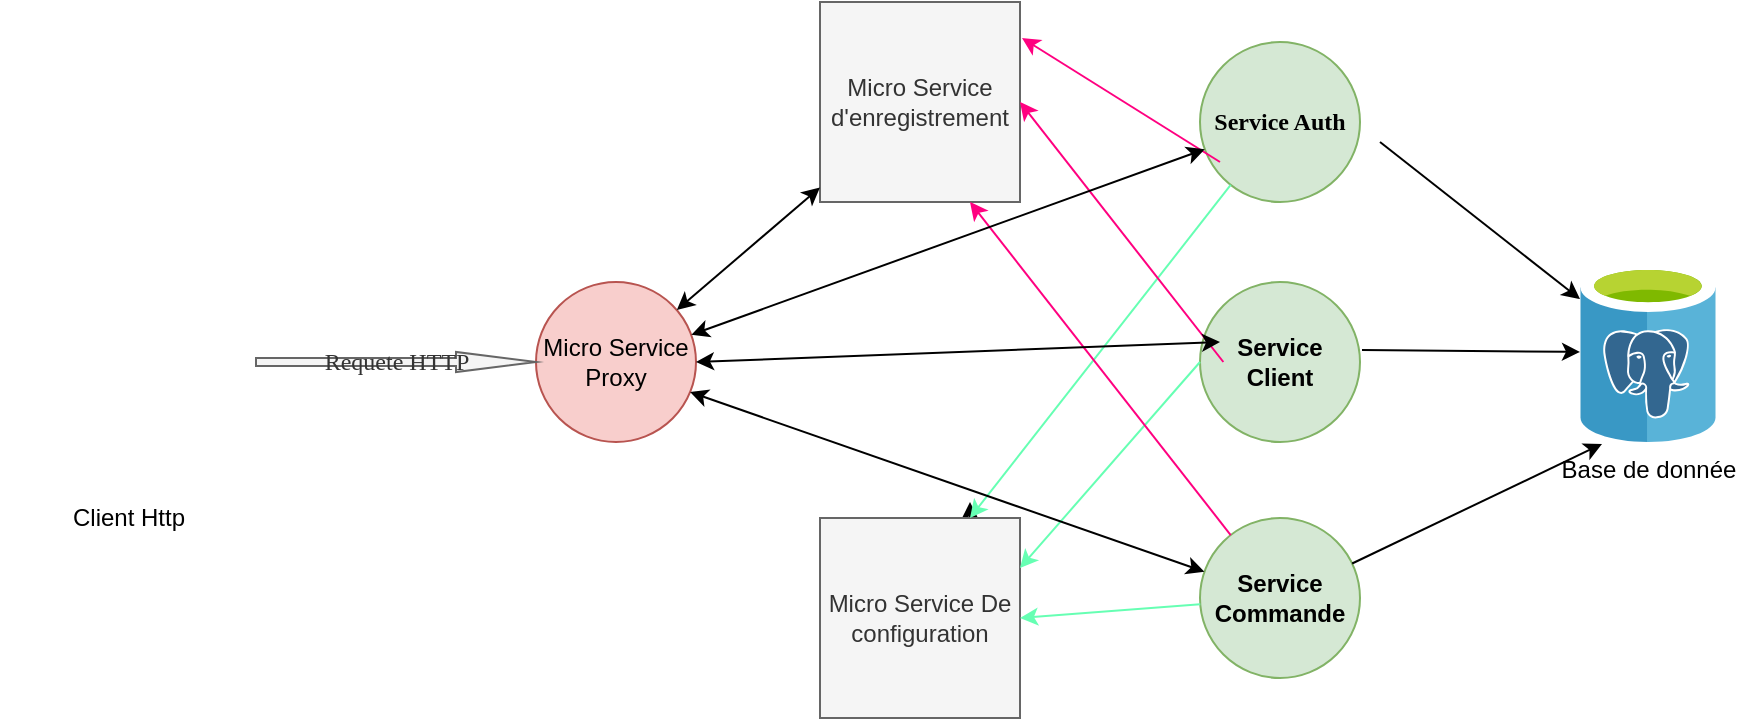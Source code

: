<mxfile version="13.3.4" type="google"><diagram id="fcdljLuRXOprM6j9oGYa" name="Page-1"><mxGraphModel dx="1695" dy="450" grid="1" gridSize="10" guides="1" tooltips="1" connect="1" arrows="1" fold="1" page="1" pageScale="1" pageWidth="827" pageHeight="1169" math="0" shadow="0"><root><mxCell id="0"/><mxCell id="1" parent="0"/><mxCell id="YZnlCOdgwd-hVDVhoQW_-3" value="Base de donnée" style="aspect=fixed;html=1;points=[];align=center;image;fontSize=12;image=img/lib/mscae/Azure_Database_for_PostgreSQL_servers.svg;dashed=1;" parent="1" vertex="1"><mxGeometry x="750" y="190.53" width="68" height="89.47" as="geometry"/></mxCell><mxCell id="YZnlCOdgwd-hVDVhoQW_-4" value="Client Http" style="shape=image;html=1;verticalAlign=top;verticalLabelPosition=bottom;labelBackgroundColor=#ffffff;imageAspect=0;aspect=fixed;image=https://cdn3.iconfinder.com/data/icons/logos-and-brands-adobe/512/21_Angular-128.png;strokeColor=#000000;" parent="1" vertex="1"><mxGeometry x="-40" y="176" width="128" height="128" as="geometry"/></mxCell><mxCell id="KUTQR6N7T-3tOzV5pxl8-1" value="Micro Service Proxy" style="ellipse;whiteSpace=wrap;html=1;aspect=fixed;strokeColor=#b85450;fillColor=#f8cecc;" vertex="1" parent="1"><mxGeometry x="228" y="200" width="80" height="80" as="geometry"/></mxCell><mxCell id="KUTQR6N7T-3tOzV5pxl8-2" value="Micro Service d'enregistrement" style="whiteSpace=wrap;html=1;aspect=fixed;strokeColor=#666666;fillColor=#f5f5f5;fontColor=#333333;" vertex="1" parent="1"><mxGeometry x="370" y="60" width="100" height="100" as="geometry"/></mxCell><mxCell id="KUTQR6N7T-3tOzV5pxl8-15" style="edgeStyle=orthogonalEdgeStyle;rounded=0;orthogonalLoop=1;jettySize=auto;html=1;exitX=0.75;exitY=0;exitDx=0;exitDy=0;fontFamily=Verdana;" edge="1" parent="1" source="KUTQR6N7T-3tOzV5pxl8-3"><mxGeometry relative="1" as="geometry"><mxPoint x="445" y="310" as="targetPoint"/></mxGeometry></mxCell><mxCell id="KUTQR6N7T-3tOzV5pxl8-3" value="Micro Service De configuration" style="whiteSpace=wrap;html=1;aspect=fixed;strokeColor=#666666;fillColor=#f5f5f5;fontColor=#333333;" vertex="1" parent="1"><mxGeometry x="370" y="318" width="100" height="100" as="geometry"/></mxCell><mxCell id="KUTQR6N7T-3tOzV5pxl8-4" value="Service Auth" style="ellipse;whiteSpace=wrap;html=1;aspect=fixed;strokeColor=#82b366;fillColor=#d5e8d4;fontFamily=Verdana;fontStyle=1" vertex="1" parent="1"><mxGeometry x="560" y="80" width="80" height="80" as="geometry"/></mxCell><mxCell id="KUTQR6N7T-3tOzV5pxl8-5" value="&lt;b&gt;Service Client&lt;/b&gt;" style="ellipse;whiteSpace=wrap;html=1;aspect=fixed;strokeColor=#82b366;fillColor=#d5e8d4;" vertex="1" parent="1"><mxGeometry x="560" y="200" width="80" height="80" as="geometry"/></mxCell><mxCell id="KUTQR6N7T-3tOzV5pxl8-6" value="Service Commande" style="ellipse;whiteSpace=wrap;html=1;aspect=fixed;strokeColor=#82b366;fillColor=#d5e8d4;fontStyle=1" vertex="1" parent="1"><mxGeometry x="560" y="318" width="80" height="80" as="geometry"/></mxCell><mxCell id="KUTQR6N7T-3tOzV5pxl8-11" value="Requete HTTP" style="html=1;shadow=0;dashed=0;align=center;verticalAlign=middle;shape=mxgraph.arrows2.arrow;dy=0.6;dx=40;notch=0;strokeColor=#666666;fontFamily=Verdana;fillColor=#f5f5f5;fontColor=#333333;" vertex="1" parent="1"><mxGeometry x="88" y="235" width="140" height="10" as="geometry"/></mxCell><mxCell id="KUTQR6N7T-3tOzV5pxl8-12" value="" style="endArrow=classic;startArrow=classic;html=1;fontFamily=Verdana;" edge="1" parent="1" source="KUTQR6N7T-3tOzV5pxl8-2" target="KUTQR6N7T-3tOzV5pxl8-1"><mxGeometry width="50" height="50" relative="1" as="geometry"><mxPoint x="390" y="260" as="sourcePoint"/><mxPoint x="440" y="210" as="targetPoint"/></mxGeometry></mxCell><mxCell id="KUTQR6N7T-3tOzV5pxl8-13" value="" style="endArrow=classic;html=1;fontFamily=Verdana;entryX=0.75;entryY=0;entryDx=0;entryDy=0;fillColor=#cdeb8b;strokeColor=#66FFB3;" edge="1" parent="1" source="KUTQR6N7T-3tOzV5pxl8-4" target="KUTQR6N7T-3tOzV5pxl8-3"><mxGeometry width="50" height="50" relative="1" as="geometry"><mxPoint x="450" y="318" as="sourcePoint"/><mxPoint x="530" y="280" as="targetPoint"/></mxGeometry></mxCell><mxCell id="KUTQR6N7T-3tOzV5pxl8-14" value="" style="endArrow=classic;html=1;fontFamily=Verdana;entryX=1;entryY=0.25;entryDx=0;entryDy=0;exitX=0;exitY=0.5;exitDx=0;exitDy=0;fillColor=#f9f7ed;strokeColor=#66FFB3;" edge="1" parent="1" source="KUTQR6N7T-3tOzV5pxl8-5" target="KUTQR6N7T-3tOzV5pxl8-3"><mxGeometry width="50" height="50" relative="1" as="geometry"><mxPoint x="550" y="250" as="sourcePoint"/><mxPoint x="440" y="210" as="targetPoint"/></mxGeometry></mxCell><mxCell id="KUTQR6N7T-3tOzV5pxl8-16" value="" style="endArrow=classic;html=1;fontFamily=Verdana;strokeColor=#66FFB3;" edge="1" parent="1" source="KUTQR6N7T-3tOzV5pxl8-6"><mxGeometry width="50" height="50" relative="1" as="geometry"><mxPoint x="420" y="418" as="sourcePoint"/><mxPoint x="470" y="368" as="targetPoint"/></mxGeometry></mxCell><mxCell id="KUTQR6N7T-3tOzV5pxl8-17" value="" style="endArrow=classic;html=1;fontFamily=Verdana;entryX=0.75;entryY=1;entryDx=0;entryDy=0;strokeColor=#FF0080;" edge="1" parent="1" source="KUTQR6N7T-3tOzV5pxl8-6" target="KUTQR6N7T-3tOzV5pxl8-2"><mxGeometry width="50" height="50" relative="1" as="geometry"><mxPoint x="390" y="260" as="sourcePoint"/><mxPoint x="440" y="210" as="targetPoint"/></mxGeometry></mxCell><mxCell id="KUTQR6N7T-3tOzV5pxl8-18" value="" style="endArrow=classic;html=1;fontFamily=Verdana;entryX=1;entryY=0.5;entryDx=0;entryDy=0;exitX=0.146;exitY=0.5;exitDx=0;exitDy=0;exitPerimeter=0;strokeColor=#FF0080;" edge="1" parent="1" source="KUTQR6N7T-3tOzV5pxl8-5" target="KUTQR6N7T-3tOzV5pxl8-2"><mxGeometry width="50" height="50" relative="1" as="geometry"><mxPoint x="390" y="260" as="sourcePoint"/><mxPoint x="440" y="210" as="targetPoint"/></mxGeometry></mxCell><mxCell id="KUTQR6N7T-3tOzV5pxl8-19" value="" style="endArrow=classic;html=1;fontFamily=Verdana;entryX=1.01;entryY=0.18;entryDx=0;entryDy=0;entryPerimeter=0;exitX=0.125;exitY=0.75;exitDx=0;exitDy=0;exitPerimeter=0;fillColor=#ffcccc;strokeColor=#FF0080;" edge="1" parent="1" source="KUTQR6N7T-3tOzV5pxl8-4" target="KUTQR6N7T-3tOzV5pxl8-2"><mxGeometry width="50" height="50" relative="1" as="geometry"><mxPoint x="390" y="260" as="sourcePoint"/><mxPoint x="440" y="210" as="targetPoint"/></mxGeometry></mxCell><mxCell id="KUTQR6N7T-3tOzV5pxl8-20" value="" style="endArrow=classic;startArrow=classic;html=1;fontFamily=Verdana;" edge="1" parent="1" source="KUTQR6N7T-3tOzV5pxl8-1" target="KUTQR6N7T-3tOzV5pxl8-4"><mxGeometry width="50" height="50" relative="1" as="geometry"><mxPoint x="390" y="260" as="sourcePoint"/><mxPoint x="440" y="210" as="targetPoint"/></mxGeometry></mxCell><mxCell id="KUTQR6N7T-3tOzV5pxl8-21" value="" style="endArrow=classic;startArrow=classic;html=1;strokeColor=#000000;fontFamily=Verdana;exitX=1;exitY=0.5;exitDx=0;exitDy=0;" edge="1" parent="1" source="KUTQR6N7T-3tOzV5pxl8-1"><mxGeometry width="50" height="50" relative="1" as="geometry"><mxPoint x="390" y="260" as="sourcePoint"/><mxPoint x="570" y="230" as="targetPoint"/></mxGeometry></mxCell><mxCell id="KUTQR6N7T-3tOzV5pxl8-22" value="" style="endArrow=classic;startArrow=classic;html=1;strokeColor=#000000;fontFamily=Verdana;exitX=0.963;exitY=0.688;exitDx=0;exitDy=0;exitPerimeter=0;" edge="1" parent="1" source="KUTQR6N7T-3tOzV5pxl8-1" target="KUTQR6N7T-3tOzV5pxl8-6"><mxGeometry width="50" height="50" relative="1" as="geometry"><mxPoint x="390" y="260" as="sourcePoint"/><mxPoint x="440" y="210" as="targetPoint"/></mxGeometry></mxCell><mxCell id="KUTQR6N7T-3tOzV5pxl8-23" value="" style="endArrow=classic;html=1;strokeColor=#000000;fontFamily=Verdana;" edge="1" parent="1" target="YZnlCOdgwd-hVDVhoQW_-3"><mxGeometry width="50" height="50" relative="1" as="geometry"><mxPoint x="650" y="130" as="sourcePoint"/><mxPoint x="440" y="210" as="targetPoint"/></mxGeometry></mxCell><mxCell id="KUTQR6N7T-3tOzV5pxl8-24" value="" style="endArrow=classic;html=1;strokeColor=#000000;fontFamily=Verdana;" edge="1" parent="1" target="YZnlCOdgwd-hVDVhoQW_-3"><mxGeometry width="50" height="50" relative="1" as="geometry"><mxPoint x="641" y="234" as="sourcePoint"/><mxPoint x="440" y="210" as="targetPoint"/></mxGeometry></mxCell><mxCell id="KUTQR6N7T-3tOzV5pxl8-25" value="" style="endArrow=classic;html=1;strokeColor=#000000;fontFamily=Verdana;entryX=0.162;entryY=1.011;entryDx=0;entryDy=0;entryPerimeter=0;" edge="1" parent="1" source="KUTQR6N7T-3tOzV5pxl8-6" target="YZnlCOdgwd-hVDVhoQW_-3"><mxGeometry width="50" height="50" relative="1" as="geometry"><mxPoint x="390" y="260" as="sourcePoint"/><mxPoint x="440" y="210" as="targetPoint"/></mxGeometry></mxCell></root></mxGraphModel></diagram></mxfile>